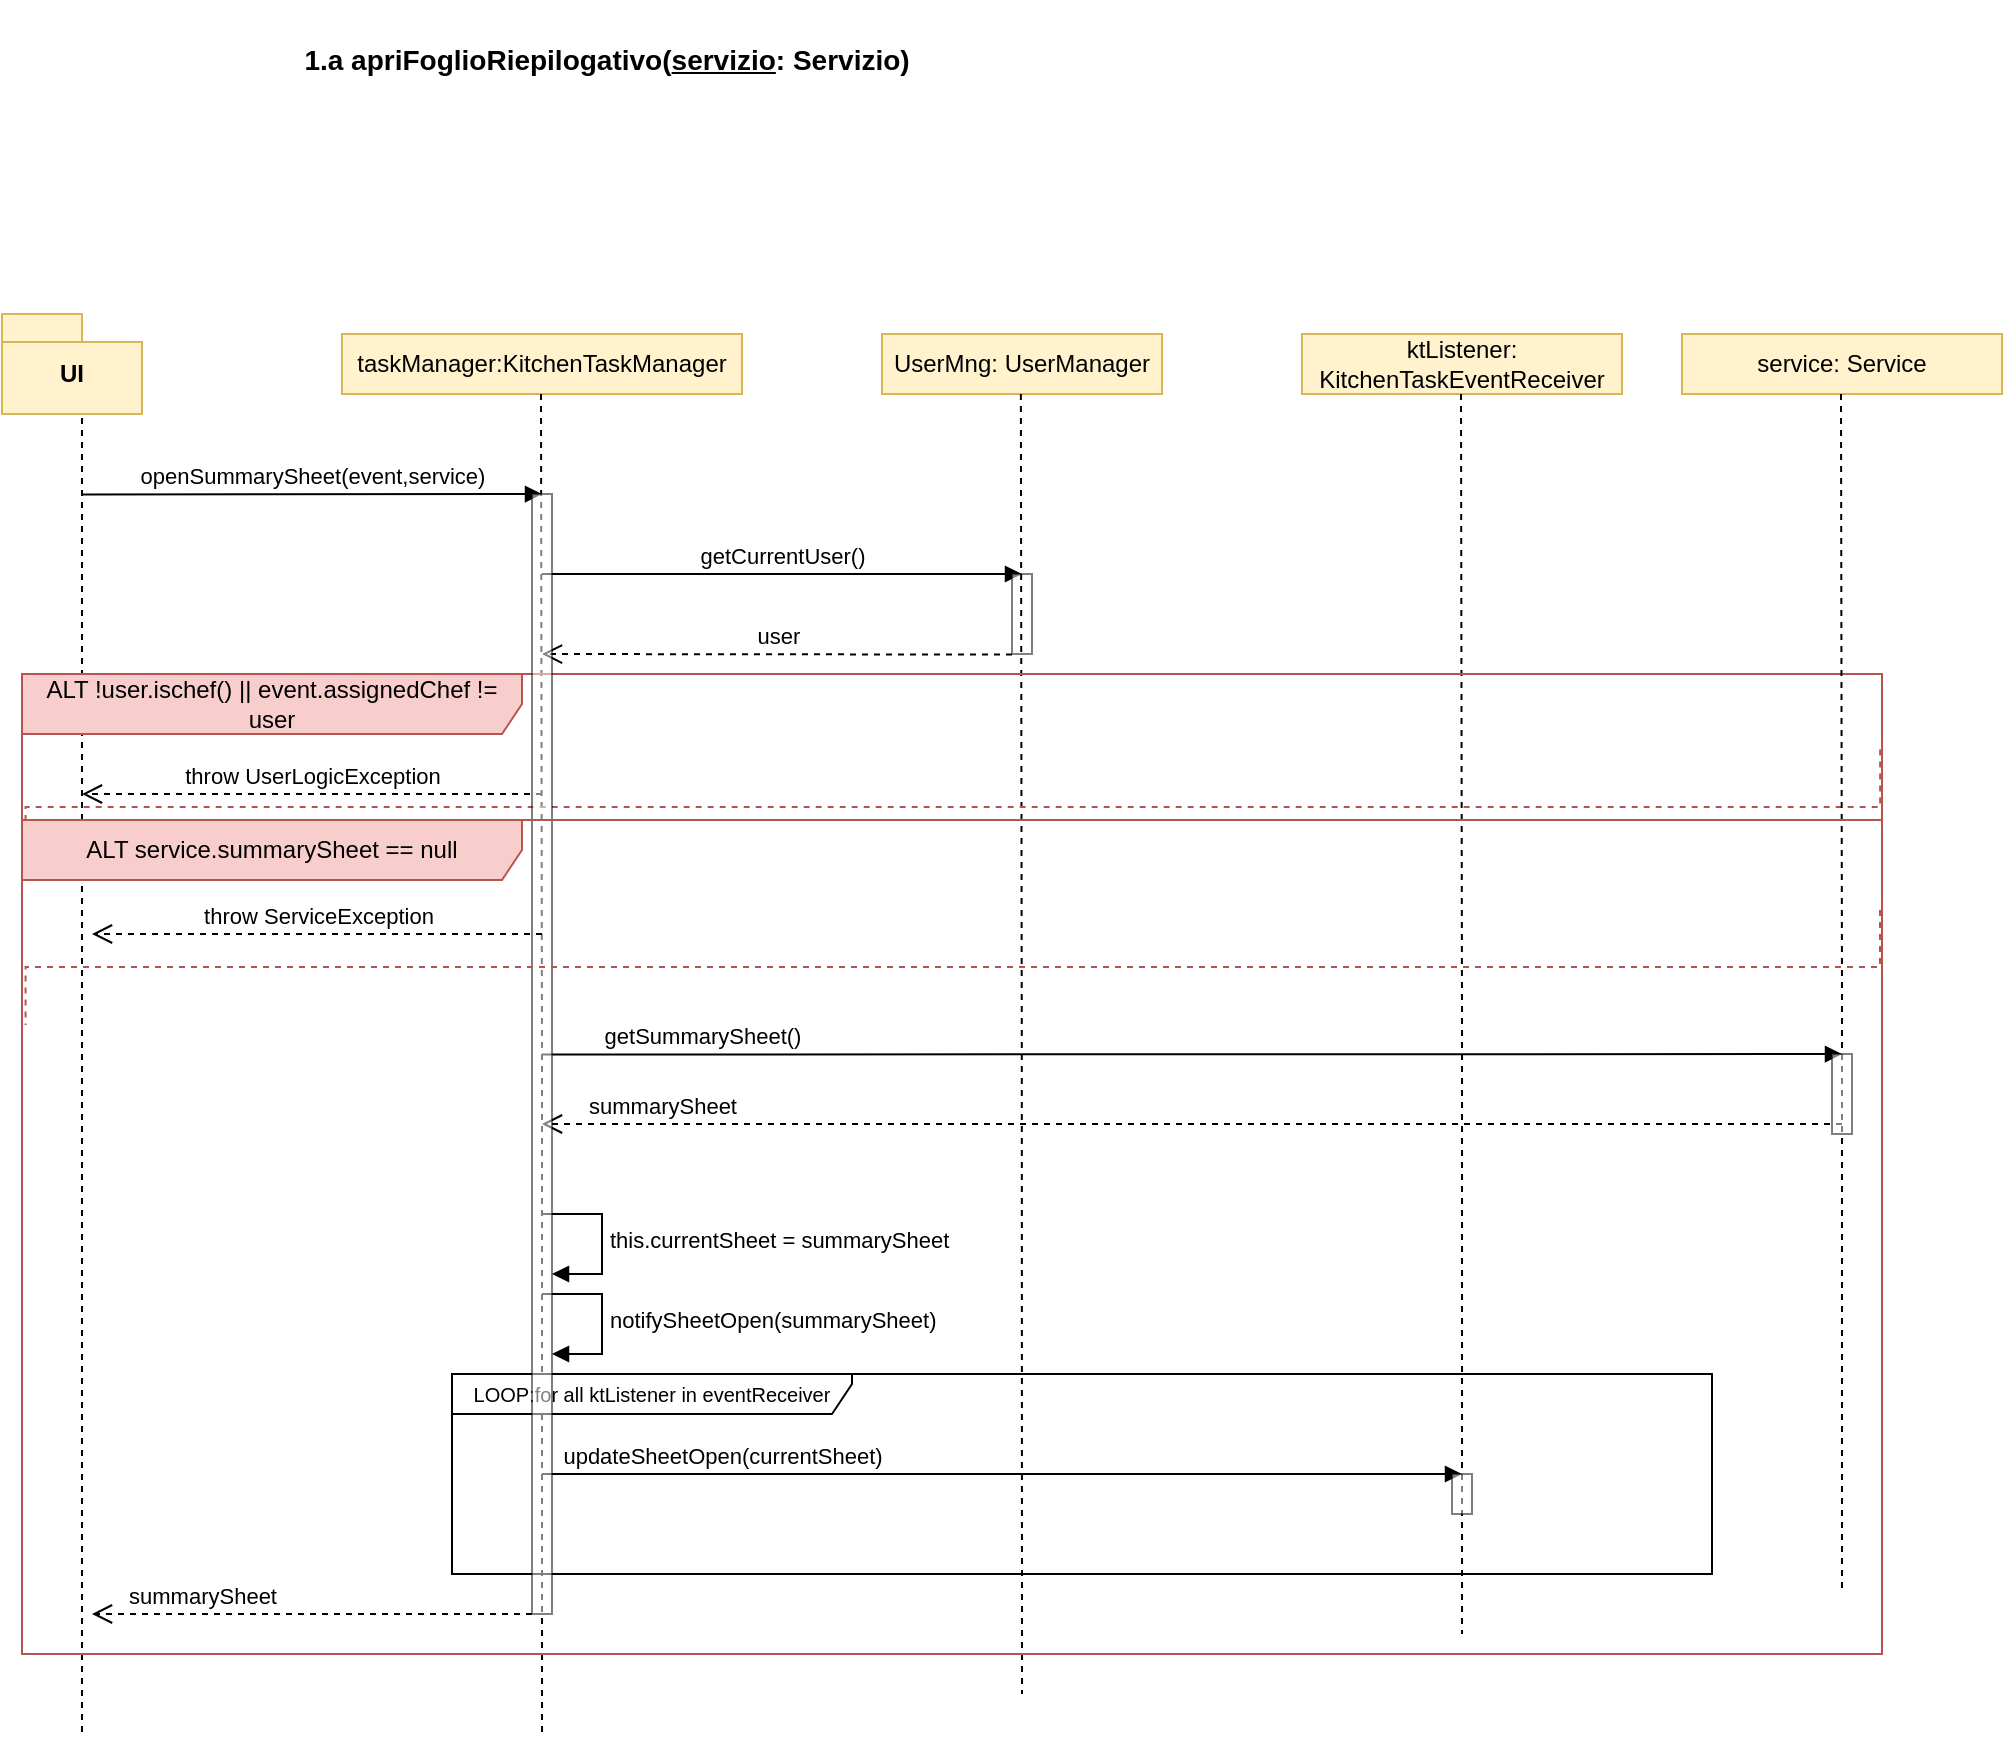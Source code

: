 <mxfile version="21.2.8" type="device">
  <diagram name="Pagina-1" id="8xO9jtXSu2_QKKcLWOHX">
    <mxGraphModel dx="-1133" dy="205" grid="1" gridSize="10" guides="1" tooltips="1" connect="1" arrows="1" fold="1" page="1" pageScale="1" pageWidth="827" pageHeight="1169" math="0" shadow="0">
      <root>
        <mxCell id="0" />
        <mxCell id="1" parent="0" />
        <mxCell id="7CZmVCmsiPo-rSapfz1X-1" style="edgeStyle=orthogonalEdgeStyle;rounded=0;orthogonalLoop=1;jettySize=auto;html=1;exitX=0.5;exitY=1;exitDx=0;exitDy=0;endArrow=none;endFill=0;dashed=1;exitPerimeter=0;" parent="1" edge="1">
          <mxGeometry relative="1" as="geometry">
            <mxPoint x="2080" y="1000" as="targetPoint" />
            <mxPoint x="2080" y="336" as="sourcePoint" />
          </mxGeometry>
        </mxCell>
        <mxCell id="7CZmVCmsiPo-rSapfz1X-2" value="UI" style="shape=folder;fontStyle=1;spacingTop=10;tabWidth=40;tabHeight=14;tabPosition=left;html=1;whiteSpace=wrap;fillColor=#fff2cc;strokeColor=#d6b656;" parent="1" vertex="1">
          <mxGeometry x="2040" y="290" width="70" height="50" as="geometry" />
        </mxCell>
        <mxCell id="7CZmVCmsiPo-rSapfz1X-3" value="taskManager:KitchenTaskManager" style="html=1;whiteSpace=wrap;fillColor=#fff2cc;strokeColor=#d6b656;" parent="1" vertex="1">
          <mxGeometry x="2210" y="300" width="200" height="30" as="geometry" />
        </mxCell>
        <mxCell id="7CZmVCmsiPo-rSapfz1X-4" value="ktListener: KitchenTaskEventReceiver" style="html=1;whiteSpace=wrap;fillColor=#fff2cc;strokeColor=#d6b656;" parent="1" vertex="1">
          <mxGeometry x="2690" y="300" width="160" height="30" as="geometry" />
        </mxCell>
        <mxCell id="7CZmVCmsiPo-rSapfz1X-5" style="edgeStyle=orthogonalEdgeStyle;rounded=0;orthogonalLoop=1;jettySize=auto;html=1;exitX=0.5;exitY=1;exitDx=0;exitDy=0;endArrow=none;endFill=0;dashed=1;exitPerimeter=0;" parent="1" edge="1">
          <mxGeometry relative="1" as="geometry">
            <mxPoint x="2310" y="1000" as="targetPoint" />
            <mxPoint x="2309.5" y="330" as="sourcePoint" />
          </mxGeometry>
        </mxCell>
        <mxCell id="7CZmVCmsiPo-rSapfz1X-6" style="edgeStyle=orthogonalEdgeStyle;rounded=0;orthogonalLoop=1;jettySize=auto;html=1;exitX=0.5;exitY=1;exitDx=0;exitDy=0;endArrow=none;endFill=0;dashed=1;exitPerimeter=0;" parent="1" edge="1">
          <mxGeometry relative="1" as="geometry">
            <mxPoint x="2770" y="950" as="targetPoint" />
            <mxPoint x="2769.5" y="330" as="sourcePoint" />
          </mxGeometry>
        </mxCell>
        <mxCell id="7CZmVCmsiPo-rSapfz1X-7" value="&lt;p style=&quot;margin-left: 18pt; font-size: 14px;&quot; class=&quot;MsoNormal&quot;&gt;&lt;b&gt;1.a&lt;/b&gt; &lt;b&gt;&lt;span style=&quot;&quot;&gt;apriFoglioRiepilogativo(&lt;u&gt;servizio&lt;/u&gt;: Servizio)&lt;/span&gt;&lt;/b&gt;&lt;/p&gt;" style="text;html=1;align=center;verticalAlign=middle;resizable=0;points=[];autosize=1;strokeColor=none;fillColor=none;" parent="1" vertex="1">
          <mxGeometry x="2155" y="133" width="350" height="60" as="geometry" />
        </mxCell>
        <mxCell id="7CZmVCmsiPo-rSapfz1X-8" value="openSummarySheet(event,service)" style="html=1;verticalAlign=bottom;endArrow=block;edgeStyle=elbowEdgeStyle;elbow=vertical;curved=0;rounded=0;" parent="1" edge="1">
          <mxGeometry width="80" relative="1" as="geometry">
            <mxPoint x="2080" y="380.29" as="sourcePoint" />
            <mxPoint x="2310" y="380" as="targetPoint" />
          </mxGeometry>
        </mxCell>
        <mxCell id="7CZmVCmsiPo-rSapfz1X-9" value="getCurrentUser()" style="html=1;verticalAlign=bottom;endArrow=block;edgeStyle=elbowEdgeStyle;elbow=vertical;curved=0;rounded=0;" parent="1" edge="1">
          <mxGeometry width="80" relative="1" as="geometry">
            <mxPoint x="2310" y="420" as="sourcePoint" />
            <mxPoint x="2550" y="420" as="targetPoint" />
          </mxGeometry>
        </mxCell>
        <mxCell id="7CZmVCmsiPo-rSapfz1X-10" value="user" style="html=1;verticalAlign=bottom;endArrow=open;dashed=1;endSize=8;edgeStyle=elbowEdgeStyle;elbow=vertical;curved=0;rounded=0;" parent="1" edge="1">
          <mxGeometry relative="1" as="geometry">
            <mxPoint x="2545" y="460.286" as="sourcePoint" />
            <mxPoint x="2310" y="460" as="targetPoint" />
          </mxGeometry>
        </mxCell>
        <mxCell id="7CZmVCmsiPo-rSapfz1X-11" value="" style="html=1;points=[];perimeter=orthogonalPerimeter;outlineConnect=0;targetShapes=umlLifeline;portConstraint=eastwest;newEdgeStyle={&quot;edgeStyle&quot;:&quot;elbowEdgeStyle&quot;,&quot;elbow&quot;:&quot;vertical&quot;,&quot;curved&quot;:0,&quot;rounded&quot;:0};shadow=0;imageAspect=1;fillOpacity=50;strokeOpacity=50;" parent="1" vertex="1">
          <mxGeometry x="2545" y="420" width="10" height="40" as="geometry" />
        </mxCell>
        <mxCell id="7CZmVCmsiPo-rSapfz1X-12" value="UserMng: UserManager" style="html=1;whiteSpace=wrap;fillColor=#fff2cc;strokeColor=#d6b656;" parent="1" vertex="1">
          <mxGeometry x="2480" y="300" width="140" height="30" as="geometry" />
        </mxCell>
        <mxCell id="7CZmVCmsiPo-rSapfz1X-13" style="edgeStyle=orthogonalEdgeStyle;rounded=0;orthogonalLoop=1;jettySize=auto;html=1;exitX=0.5;exitY=1;exitDx=0;exitDy=0;endArrow=none;endFill=0;dashed=1;exitPerimeter=0;" parent="1" edge="1">
          <mxGeometry relative="1" as="geometry">
            <mxPoint x="2550" y="980" as="targetPoint" />
            <mxPoint x="2549.44" y="330" as="sourcePoint" />
          </mxGeometry>
        </mxCell>
        <mxCell id="7CZmVCmsiPo-rSapfz1X-15" value="ALT !user.ischef() || event.assignedChef != user" style="shape=umlFrame;whiteSpace=wrap;html=1;pointerEvents=0;width=250;height=30;fillColor=#f8cecc;strokeColor=#b85450;" parent="1" vertex="1">
          <mxGeometry x="2050" y="470" width="930" height="490" as="geometry" />
        </mxCell>
        <mxCell id="7CZmVCmsiPo-rSapfz1X-16" value="throw UserLogicException" style="html=1;verticalAlign=bottom;endArrow=open;dashed=1;endSize=8;edgeStyle=elbowEdgeStyle;elbow=vertical;curved=0;rounded=0;" parent="1" edge="1">
          <mxGeometry relative="1" as="geometry">
            <mxPoint x="2310" y="530" as="sourcePoint" />
            <mxPoint x="2080" y="530.06" as="targetPoint" />
          </mxGeometry>
        </mxCell>
        <mxCell id="7CZmVCmsiPo-rSapfz1X-18" value="" style="html=1;verticalAlign=bottom;endArrow=none;dashed=1;endSize=8;edgeStyle=elbowEdgeStyle;elbow=vertical;curved=0;rounded=0;endFill=0;fillColor=#f8cecc;strokeColor=#b85450;entryX=0.002;entryY=0.246;entryDx=0;entryDy=0;entryPerimeter=0;exitX=0.999;exitY=0.077;exitDx=0;exitDy=0;exitPerimeter=0;" parent="1" source="7CZmVCmsiPo-rSapfz1X-15" edge="1">
          <mxGeometry relative="1" as="geometry">
            <mxPoint x="2940" y="511" as="sourcePoint" />
            <mxPoint x="2051.78" y="565.46" as="targetPoint" />
          </mxGeometry>
        </mxCell>
        <mxCell id="7CZmVCmsiPo-rSapfz1X-19" value="getSummarySheet()" style="html=1;verticalAlign=bottom;endArrow=block;edgeStyle=elbowEdgeStyle;elbow=vertical;curved=0;rounded=0;" parent="1" edge="1">
          <mxGeometry x="-0.754" width="80" relative="1" as="geometry">
            <mxPoint x="2310" y="660.29" as="sourcePoint" />
            <mxPoint x="2960" y="660" as="targetPoint" />
            <mxPoint as="offset" />
          </mxGeometry>
        </mxCell>
        <mxCell id="7CZmVCmsiPo-rSapfz1X-20" value="service: Service" style="html=1;whiteSpace=wrap;fillColor=#fff2cc;strokeColor=#d6b656;" parent="1" vertex="1">
          <mxGeometry x="2880" y="300" width="160" height="30" as="geometry" />
        </mxCell>
        <mxCell id="7CZmVCmsiPo-rSapfz1X-21" style="edgeStyle=orthogonalEdgeStyle;rounded=0;orthogonalLoop=1;jettySize=auto;html=1;exitX=0.5;exitY=1;exitDx=0;exitDy=0;endArrow=none;endFill=0;dashed=1;exitPerimeter=0;" parent="1" edge="1">
          <mxGeometry relative="1" as="geometry">
            <mxPoint x="2960" y="930" as="targetPoint" />
            <mxPoint x="2959.5" y="330" as="sourcePoint" />
          </mxGeometry>
        </mxCell>
        <mxCell id="7CZmVCmsiPo-rSapfz1X-23" value="summarySheet" style="html=1;verticalAlign=bottom;endArrow=open;dashed=1;endSize=8;edgeStyle=elbowEdgeStyle;elbow=vertical;curved=0;rounded=0;" parent="1" edge="1">
          <mxGeometry x="0.814" relative="1" as="geometry">
            <mxPoint x="2960" y="695" as="sourcePoint" />
            <mxPoint x="2310" y="694.5" as="targetPoint" />
            <mxPoint as="offset" />
          </mxGeometry>
        </mxCell>
        <mxCell id="7CZmVCmsiPo-rSapfz1X-25" value="this.currentSheet = summarySheet" style="html=1;align=left;spacingLeft=2;endArrow=block;rounded=0;edgeStyle=orthogonalEdgeStyle;curved=0;rounded=0;" parent="1" edge="1">
          <mxGeometry relative="1" as="geometry">
            <mxPoint x="2310" y="740" as="sourcePoint" />
            <Array as="points">
              <mxPoint x="2340" y="770" />
            </Array>
            <mxPoint x="2315" y="770" as="targetPoint" />
          </mxGeometry>
        </mxCell>
        <mxCell id="7CZmVCmsiPo-rSapfz1X-26" value="notifySheetOpen(summarySheet)" style="html=1;align=left;spacingLeft=2;endArrow=block;rounded=0;edgeStyle=orthogonalEdgeStyle;curved=0;rounded=0;" parent="1" edge="1">
          <mxGeometry relative="1" as="geometry">
            <mxPoint x="2310" y="780" as="sourcePoint" />
            <Array as="points">
              <mxPoint x="2340" y="810" />
            </Array>
            <mxPoint x="2315" y="810.0" as="targetPoint" />
          </mxGeometry>
        </mxCell>
        <mxCell id="7CZmVCmsiPo-rSapfz1X-27" value="&lt;font style=&quot;font-size: 10px;&quot;&gt;LOOP:for all ktListener in eventReceiver&lt;/font&gt;" style="shape=umlFrame;whiteSpace=wrap;html=1;pointerEvents=0;width=200;height=20;" parent="1" vertex="1">
          <mxGeometry x="2265" y="820" width="630" height="100" as="geometry" />
        </mxCell>
        <mxCell id="7CZmVCmsiPo-rSapfz1X-28" value="updateSheetOpen(currentSheet)" style="html=1;verticalAlign=bottom;endArrow=block;edgeStyle=elbowEdgeStyle;elbow=vertical;curved=0;rounded=0;" parent="1" edge="1">
          <mxGeometry x="-0.608" width="80" relative="1" as="geometry">
            <mxPoint x="2310" y="870" as="sourcePoint" />
            <mxPoint x="2770" y="870" as="targetPoint" />
            <mxPoint as="offset" />
          </mxGeometry>
        </mxCell>
        <mxCell id="7CZmVCmsiPo-rSapfz1X-29" value="" style="html=1;points=[];perimeter=orthogonalPerimeter;outlineConnect=0;targetShapes=umlLifeline;portConstraint=eastwest;newEdgeStyle={&quot;edgeStyle&quot;:&quot;elbowEdgeStyle&quot;,&quot;elbow&quot;:&quot;vertical&quot;,&quot;curved&quot;:0,&quot;rounded&quot;:0};shadow=0;imageAspect=1;fillOpacity=50;strokeOpacity=50;" parent="1" vertex="1">
          <mxGeometry x="2305" y="380" width="10" height="560" as="geometry" />
        </mxCell>
        <mxCell id="7CZmVCmsiPo-rSapfz1X-30" value="" style="html=1;points=[];perimeter=orthogonalPerimeter;outlineConnect=0;targetShapes=umlLifeline;portConstraint=eastwest;newEdgeStyle={&quot;edgeStyle&quot;:&quot;elbowEdgeStyle&quot;,&quot;elbow&quot;:&quot;vertical&quot;,&quot;curved&quot;:0,&quot;rounded&quot;:0};shadow=0;imageAspect=1;fillOpacity=50;strokeOpacity=50;" parent="1" vertex="1">
          <mxGeometry x="2955" y="660" width="10" height="40" as="geometry" />
        </mxCell>
        <mxCell id="7CZmVCmsiPo-rSapfz1X-31" value="" style="html=1;points=[];perimeter=orthogonalPerimeter;outlineConnect=0;targetShapes=umlLifeline;portConstraint=eastwest;newEdgeStyle={&quot;edgeStyle&quot;:&quot;elbowEdgeStyle&quot;,&quot;elbow&quot;:&quot;vertical&quot;,&quot;curved&quot;:0,&quot;rounded&quot;:0};shadow=0;imageAspect=1;fillOpacity=50;strokeOpacity=50;" parent="1" vertex="1">
          <mxGeometry x="2765" y="870" width="10" height="20" as="geometry" />
        </mxCell>
        <mxCell id="7CZmVCmsiPo-rSapfz1X-33" value="summarySheet" style="html=1;verticalAlign=bottom;endArrow=open;dashed=1;endSize=8;edgeStyle=elbowEdgeStyle;elbow=vertical;curved=0;rounded=0;" parent="1" edge="1">
          <mxGeometry x="0.5" relative="1" as="geometry">
            <mxPoint x="2305" y="940" as="sourcePoint" />
            <mxPoint x="2085" y="940" as="targetPoint" />
            <mxPoint as="offset" />
          </mxGeometry>
        </mxCell>
        <mxCell id="fQtAncADceEp0pkH-DiB-1" value="ALT service.summarySheet == null" style="shape=umlFrame;whiteSpace=wrap;html=1;pointerEvents=0;width=250;height=30;fillColor=#f8cecc;strokeColor=#b85450;" parent="1" vertex="1">
          <mxGeometry x="2050" y="543" width="930" height="417" as="geometry" />
        </mxCell>
        <mxCell id="fQtAncADceEp0pkH-DiB-2" value="throw ServiceException" style="html=1;verticalAlign=bottom;endArrow=open;dashed=1;endSize=8;edgeStyle=elbowEdgeStyle;elbow=vertical;curved=0;rounded=0;" parent="1" edge="1">
          <mxGeometry relative="1" as="geometry">
            <mxPoint x="2310" y="600" as="sourcePoint" />
            <mxPoint x="2085" y="600.06" as="targetPoint" />
          </mxGeometry>
        </mxCell>
        <mxCell id="fQtAncADceEp0pkH-DiB-3" value="" style="html=1;verticalAlign=bottom;endArrow=none;dashed=1;endSize=8;edgeStyle=elbowEdgeStyle;elbow=vertical;curved=0;rounded=0;endFill=0;fillColor=#f8cecc;strokeColor=#b85450;entryX=0.002;entryY=0.246;entryDx=0;entryDy=0;entryPerimeter=0;exitX=0.999;exitY=0.077;exitDx=0;exitDy=0;exitPerimeter=0;" parent="1" edge="1">
          <mxGeometry relative="1" as="geometry">
            <mxPoint x="2979" y="588" as="sourcePoint" />
            <mxPoint x="2051.78" y="645.46" as="targetPoint" />
          </mxGeometry>
        </mxCell>
      </root>
    </mxGraphModel>
  </diagram>
</mxfile>
